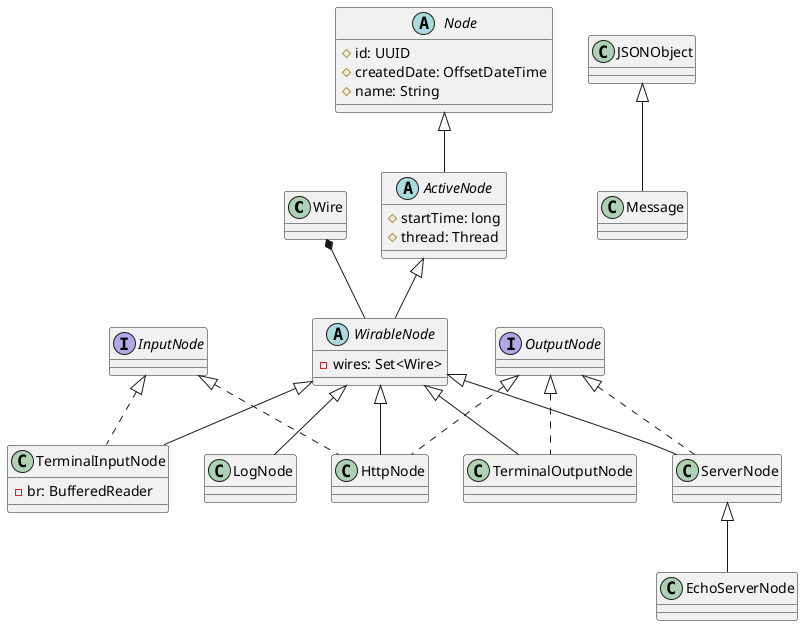 @startuml

class Wire {
}

abstract class Node {
    #id: UUID
    #createdDate: OffsetDateTime
    #name: String
}

abstract class ActiveNode {
    #startTime: long
    #thread: Thread
}

abstract class WirableNode {
    -wires: Set<Wire>
}

interface InputNode {
}

interface OutputNode {
}

class TerminalInputNode {
    -br: BufferedReader
}

class ServerNode {
}

class HttpNode {
}

class Message {
}

class LogNode {
}

Node <|-- ActiveNode
ActiveNode <|-- WirableNode
InputNode <|.. TerminalInputNode
OutputNode <|.. TerminalOutputNode
WirableNode <|-- TerminalInputNode
WirableNode <|-- TerminalOutputNode
WirableNode <|-- ServerNode
WirableNode <|-- LogNode
ServerNode <|-- EchoServerNode
OutputNode <|.. ServerNode
OutputNode <|.. HttpNode
InputNode <|.. HttpNode

JSONObject <|-- Message
WirableNode <|-- HttpNode

Wire *-- WirableNode

@enduml